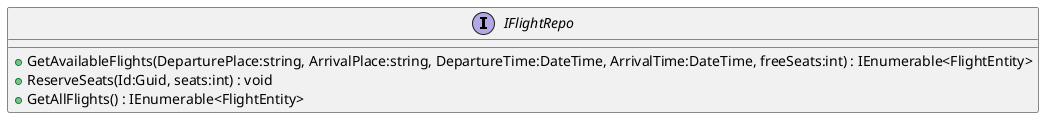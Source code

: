 @startuml
interface IFlightRepo {
    + GetAvailableFlights(DeparturePlace:string, ArrivalPlace:string, DepartureTime:DateTime, ArrivalTime:DateTime, freeSeats:int) : IEnumerable<FlightEntity>
    + ReserveSeats(Id:Guid, seats:int) : void
    + GetAllFlights() : IEnumerable<FlightEntity>
}
@enduml
